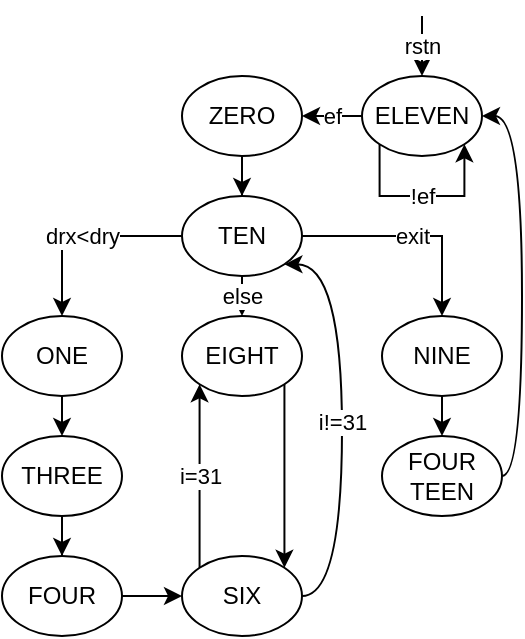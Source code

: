 <mxfile version="20.5.2" type="github">
  <diagram id="ksh-pp0v2cpnR2chbK7a" name="第 1 页">
    <mxGraphModel dx="630" dy="403" grid="1" gridSize="10" guides="1" tooltips="1" connect="1" arrows="1" fold="1" page="1" pageScale="1" pageWidth="827" pageHeight="1169" math="0" shadow="0">
      <root>
        <mxCell id="0" />
        <mxCell id="1" parent="0" />
        <mxCell id="XgorDuyv0Z5RKWawABNv-10" value="" style="edgeStyle=orthogonalEdgeStyle;rounded=0;orthogonalLoop=1;jettySize=auto;html=1;" parent="1" source="XgorDuyv0Z5RKWawABNv-4" target="XgorDuyv0Z5RKWawABNv-9" edge="1">
          <mxGeometry relative="1" as="geometry" />
        </mxCell>
        <mxCell id="XgorDuyv0Z5RKWawABNv-4" value="ZERO" style="ellipse;whiteSpace=wrap;html=1;" parent="1" vertex="1">
          <mxGeometry x="380" y="160" width="60" height="40" as="geometry" />
        </mxCell>
        <mxCell id="XgorDuyv0Z5RKWawABNv-12" value="drx&amp;lt;dry" style="edgeStyle=orthogonalEdgeStyle;rounded=0;orthogonalLoop=1;jettySize=auto;html=1;" parent="1" source="XgorDuyv0Z5RKWawABNv-9" target="XgorDuyv0Z5RKWawABNv-11" edge="1">
          <mxGeometry relative="1" as="geometry" />
        </mxCell>
        <mxCell id="XgorDuyv0Z5RKWawABNv-15" value="else" style="edgeStyle=orthogonalEdgeStyle;rounded=0;orthogonalLoop=1;jettySize=auto;html=1;" parent="1" source="XgorDuyv0Z5RKWawABNv-9" target="XgorDuyv0Z5RKWawABNv-14" edge="1">
          <mxGeometry relative="1" as="geometry">
            <Array as="points">
              <mxPoint x="410" y="220" />
            </Array>
          </mxGeometry>
        </mxCell>
        <mxCell id="XgorDuyv0Z5RKWawABNv-47" value="exit" style="edgeStyle=orthogonalEdgeStyle;rounded=0;orthogonalLoop=1;jettySize=auto;html=1;exitX=1;exitY=0.5;exitDx=0;exitDy=0;" parent="1" source="XgorDuyv0Z5RKWawABNv-9" target="XgorDuyv0Z5RKWawABNv-37" edge="1">
          <mxGeometry relative="1" as="geometry">
            <Array as="points">
              <mxPoint x="510" y="240" />
            </Array>
          </mxGeometry>
        </mxCell>
        <mxCell id="XgorDuyv0Z5RKWawABNv-9" value="TEN" style="ellipse;whiteSpace=wrap;html=1;" parent="1" vertex="1">
          <mxGeometry x="380" y="220" width="60" height="40" as="geometry" />
        </mxCell>
        <mxCell id="kRQd6qE-_CSu6kWgtyuf-3" style="edgeStyle=orthogonalEdgeStyle;rounded=0;orthogonalLoop=1;jettySize=auto;html=1;exitX=0.5;exitY=1;exitDx=0;exitDy=0;entryX=0.5;entryY=0;entryDx=0;entryDy=0;" edge="1" parent="1" source="XgorDuyv0Z5RKWawABNv-11" target="XgorDuyv0Z5RKWawABNv-24">
          <mxGeometry relative="1" as="geometry" />
        </mxCell>
        <mxCell id="XgorDuyv0Z5RKWawABNv-11" value="ONE" style="ellipse;whiteSpace=wrap;html=1;" parent="1" vertex="1">
          <mxGeometry x="290" y="280" width="60" height="40" as="geometry" />
        </mxCell>
        <mxCell id="XgorDuyv0Z5RKWawABNv-54" style="edgeStyle=orthogonalEdgeStyle;rounded=0;orthogonalLoop=1;jettySize=auto;html=1;exitX=1;exitY=1;exitDx=0;exitDy=0;entryX=1;entryY=0;entryDx=0;entryDy=0;" parent="1" source="XgorDuyv0Z5RKWawABNv-14" target="XgorDuyv0Z5RKWawABNv-32" edge="1">
          <mxGeometry relative="1" as="geometry" />
        </mxCell>
        <mxCell id="XgorDuyv0Z5RKWawABNv-14" value="EIGHT" style="ellipse;whiteSpace=wrap;html=1;" parent="1" vertex="1">
          <mxGeometry x="380" y="280" width="60" height="40" as="geometry" />
        </mxCell>
        <mxCell id="XgorDuyv0Z5RKWawABNv-21" value="ef" style="edgeStyle=orthogonalEdgeStyle;rounded=0;orthogonalLoop=1;jettySize=auto;html=1;" parent="1" source="XgorDuyv0Z5RKWawABNv-20" target="XgorDuyv0Z5RKWawABNv-4" edge="1">
          <mxGeometry relative="1" as="geometry" />
        </mxCell>
        <mxCell id="XgorDuyv0Z5RKWawABNv-20" value="ELEVEN" style="ellipse;whiteSpace=wrap;html=1;" parent="1" vertex="1">
          <mxGeometry x="470" y="160" width="60" height="40" as="geometry" />
        </mxCell>
        <mxCell id="XgorDuyv0Z5RKWawABNv-27" value="" style="edgeStyle=orthogonalEdgeStyle;rounded=0;orthogonalLoop=1;jettySize=auto;html=1;" parent="1" source="XgorDuyv0Z5RKWawABNv-24" target="XgorDuyv0Z5RKWawABNv-26" edge="1">
          <mxGeometry relative="1" as="geometry" />
        </mxCell>
        <mxCell id="XgorDuyv0Z5RKWawABNv-24" value="THREE" style="ellipse;whiteSpace=wrap;html=1;" parent="1" vertex="1">
          <mxGeometry x="290" y="340" width="60" height="40" as="geometry" />
        </mxCell>
        <mxCell id="kRQd6qE-_CSu6kWgtyuf-2" style="edgeStyle=orthogonalEdgeStyle;rounded=0;orthogonalLoop=1;jettySize=auto;html=1;exitX=1;exitY=0.5;exitDx=0;exitDy=0;entryX=0;entryY=0.5;entryDx=0;entryDy=0;" edge="1" parent="1" source="XgorDuyv0Z5RKWawABNv-26" target="XgorDuyv0Z5RKWawABNv-32">
          <mxGeometry relative="1" as="geometry" />
        </mxCell>
        <mxCell id="XgorDuyv0Z5RKWawABNv-26" value="FOUR" style="ellipse;whiteSpace=wrap;html=1;" parent="1" vertex="1">
          <mxGeometry x="290" y="400" width="60" height="40" as="geometry" />
        </mxCell>
        <mxCell id="XgorDuyv0Z5RKWawABNv-50" value="i!=31" style="edgeStyle=orthogonalEdgeStyle;rounded=0;orthogonalLoop=1;jettySize=auto;html=1;exitX=1;exitY=0.5;exitDx=0;exitDy=0;entryX=1;entryY=1;entryDx=0;entryDy=0;curved=1;" parent="1" source="XgorDuyv0Z5RKWawABNv-32" target="XgorDuyv0Z5RKWawABNv-9" edge="1">
          <mxGeometry relative="1" as="geometry">
            <Array as="points">
              <mxPoint x="460" y="420" />
              <mxPoint x="460" y="254" />
            </Array>
          </mxGeometry>
        </mxCell>
        <mxCell id="XgorDuyv0Z5RKWawABNv-53" value="i=31" style="edgeStyle=orthogonalEdgeStyle;rounded=0;orthogonalLoop=1;jettySize=auto;html=1;entryX=0;entryY=1;entryDx=0;entryDy=0;exitX=0;exitY=0;exitDx=0;exitDy=0;" parent="1" source="XgorDuyv0Z5RKWawABNv-32" target="XgorDuyv0Z5RKWawABNv-14" edge="1">
          <mxGeometry relative="1" as="geometry">
            <mxPoint x="370" y="370" as="sourcePoint" />
          </mxGeometry>
        </mxCell>
        <mxCell id="XgorDuyv0Z5RKWawABNv-32" value="SIX" style="ellipse;whiteSpace=wrap;html=1;" parent="1" vertex="1">
          <mxGeometry x="380" y="400" width="60" height="40" as="geometry" />
        </mxCell>
        <mxCell id="XgorDuyv0Z5RKWawABNv-41" value="" style="edgeStyle=orthogonalEdgeStyle;rounded=0;orthogonalLoop=1;jettySize=auto;html=1;" parent="1" source="XgorDuyv0Z5RKWawABNv-37" target="XgorDuyv0Z5RKWawABNv-40" edge="1">
          <mxGeometry relative="1" as="geometry">
            <mxPoint x="690" y="340" as="targetPoint" />
            <Array as="points">
              <mxPoint x="510" y="330" />
              <mxPoint x="510" y="330" />
            </Array>
          </mxGeometry>
        </mxCell>
        <mxCell id="XgorDuyv0Z5RKWawABNv-37" value="NINE" style="ellipse;whiteSpace=wrap;html=1;" parent="1" vertex="1">
          <mxGeometry x="480" y="280" width="60" height="40" as="geometry" />
        </mxCell>
        <mxCell id="XgorDuyv0Z5RKWawABNv-42" style="edgeStyle=orthogonalEdgeStyle;rounded=0;orthogonalLoop=1;jettySize=auto;html=1;entryX=1;entryY=0.5;entryDx=0;entryDy=0;curved=1;" parent="1" source="XgorDuyv0Z5RKWawABNv-40" target="XgorDuyv0Z5RKWawABNv-20" edge="1">
          <mxGeometry relative="1" as="geometry">
            <mxPoint x="550" y="430" as="sourcePoint" />
            <mxPoint x="420" y="100" as="targetPoint" />
            <Array as="points">
              <mxPoint x="550" y="360" />
              <mxPoint x="550" y="180" />
            </Array>
          </mxGeometry>
        </mxCell>
        <mxCell id="XgorDuyv0Z5RKWawABNv-40" value="FOUR&lt;br&gt;TEEN" style="ellipse;whiteSpace=wrap;html=1;" parent="1" vertex="1">
          <mxGeometry x="480" y="340" width="60" height="40" as="geometry" />
        </mxCell>
        <mxCell id="XgorDuyv0Z5RKWawABNv-51" value="rstn" style="endArrow=classic;html=1;rounded=0;entryX=0.5;entryY=0;entryDx=0;entryDy=0;" parent="1" edge="1" target="XgorDuyv0Z5RKWawABNv-20">
          <mxGeometry width="50" height="50" relative="1" as="geometry">
            <mxPoint x="500" y="130" as="sourcePoint" />
            <mxPoint x="290" y="180" as="targetPoint" />
          </mxGeometry>
        </mxCell>
        <mxCell id="XgorDuyv0Z5RKWawABNv-55" value="!ef" style="edgeStyle=orthogonalEdgeStyle;rounded=0;orthogonalLoop=1;jettySize=auto;html=1;exitX=0;exitY=1;exitDx=0;exitDy=0;entryX=1;entryY=1;entryDx=0;entryDy=0;" parent="1" source="XgorDuyv0Z5RKWawABNv-20" target="XgorDuyv0Z5RKWawABNv-20" edge="1">
          <mxGeometry relative="1" as="geometry">
            <Array as="points">
              <mxPoint x="479" y="220" />
              <mxPoint x="521" y="220" />
            </Array>
            <mxPoint x="540" y="210" as="targetPoint" />
          </mxGeometry>
        </mxCell>
      </root>
    </mxGraphModel>
  </diagram>
</mxfile>
